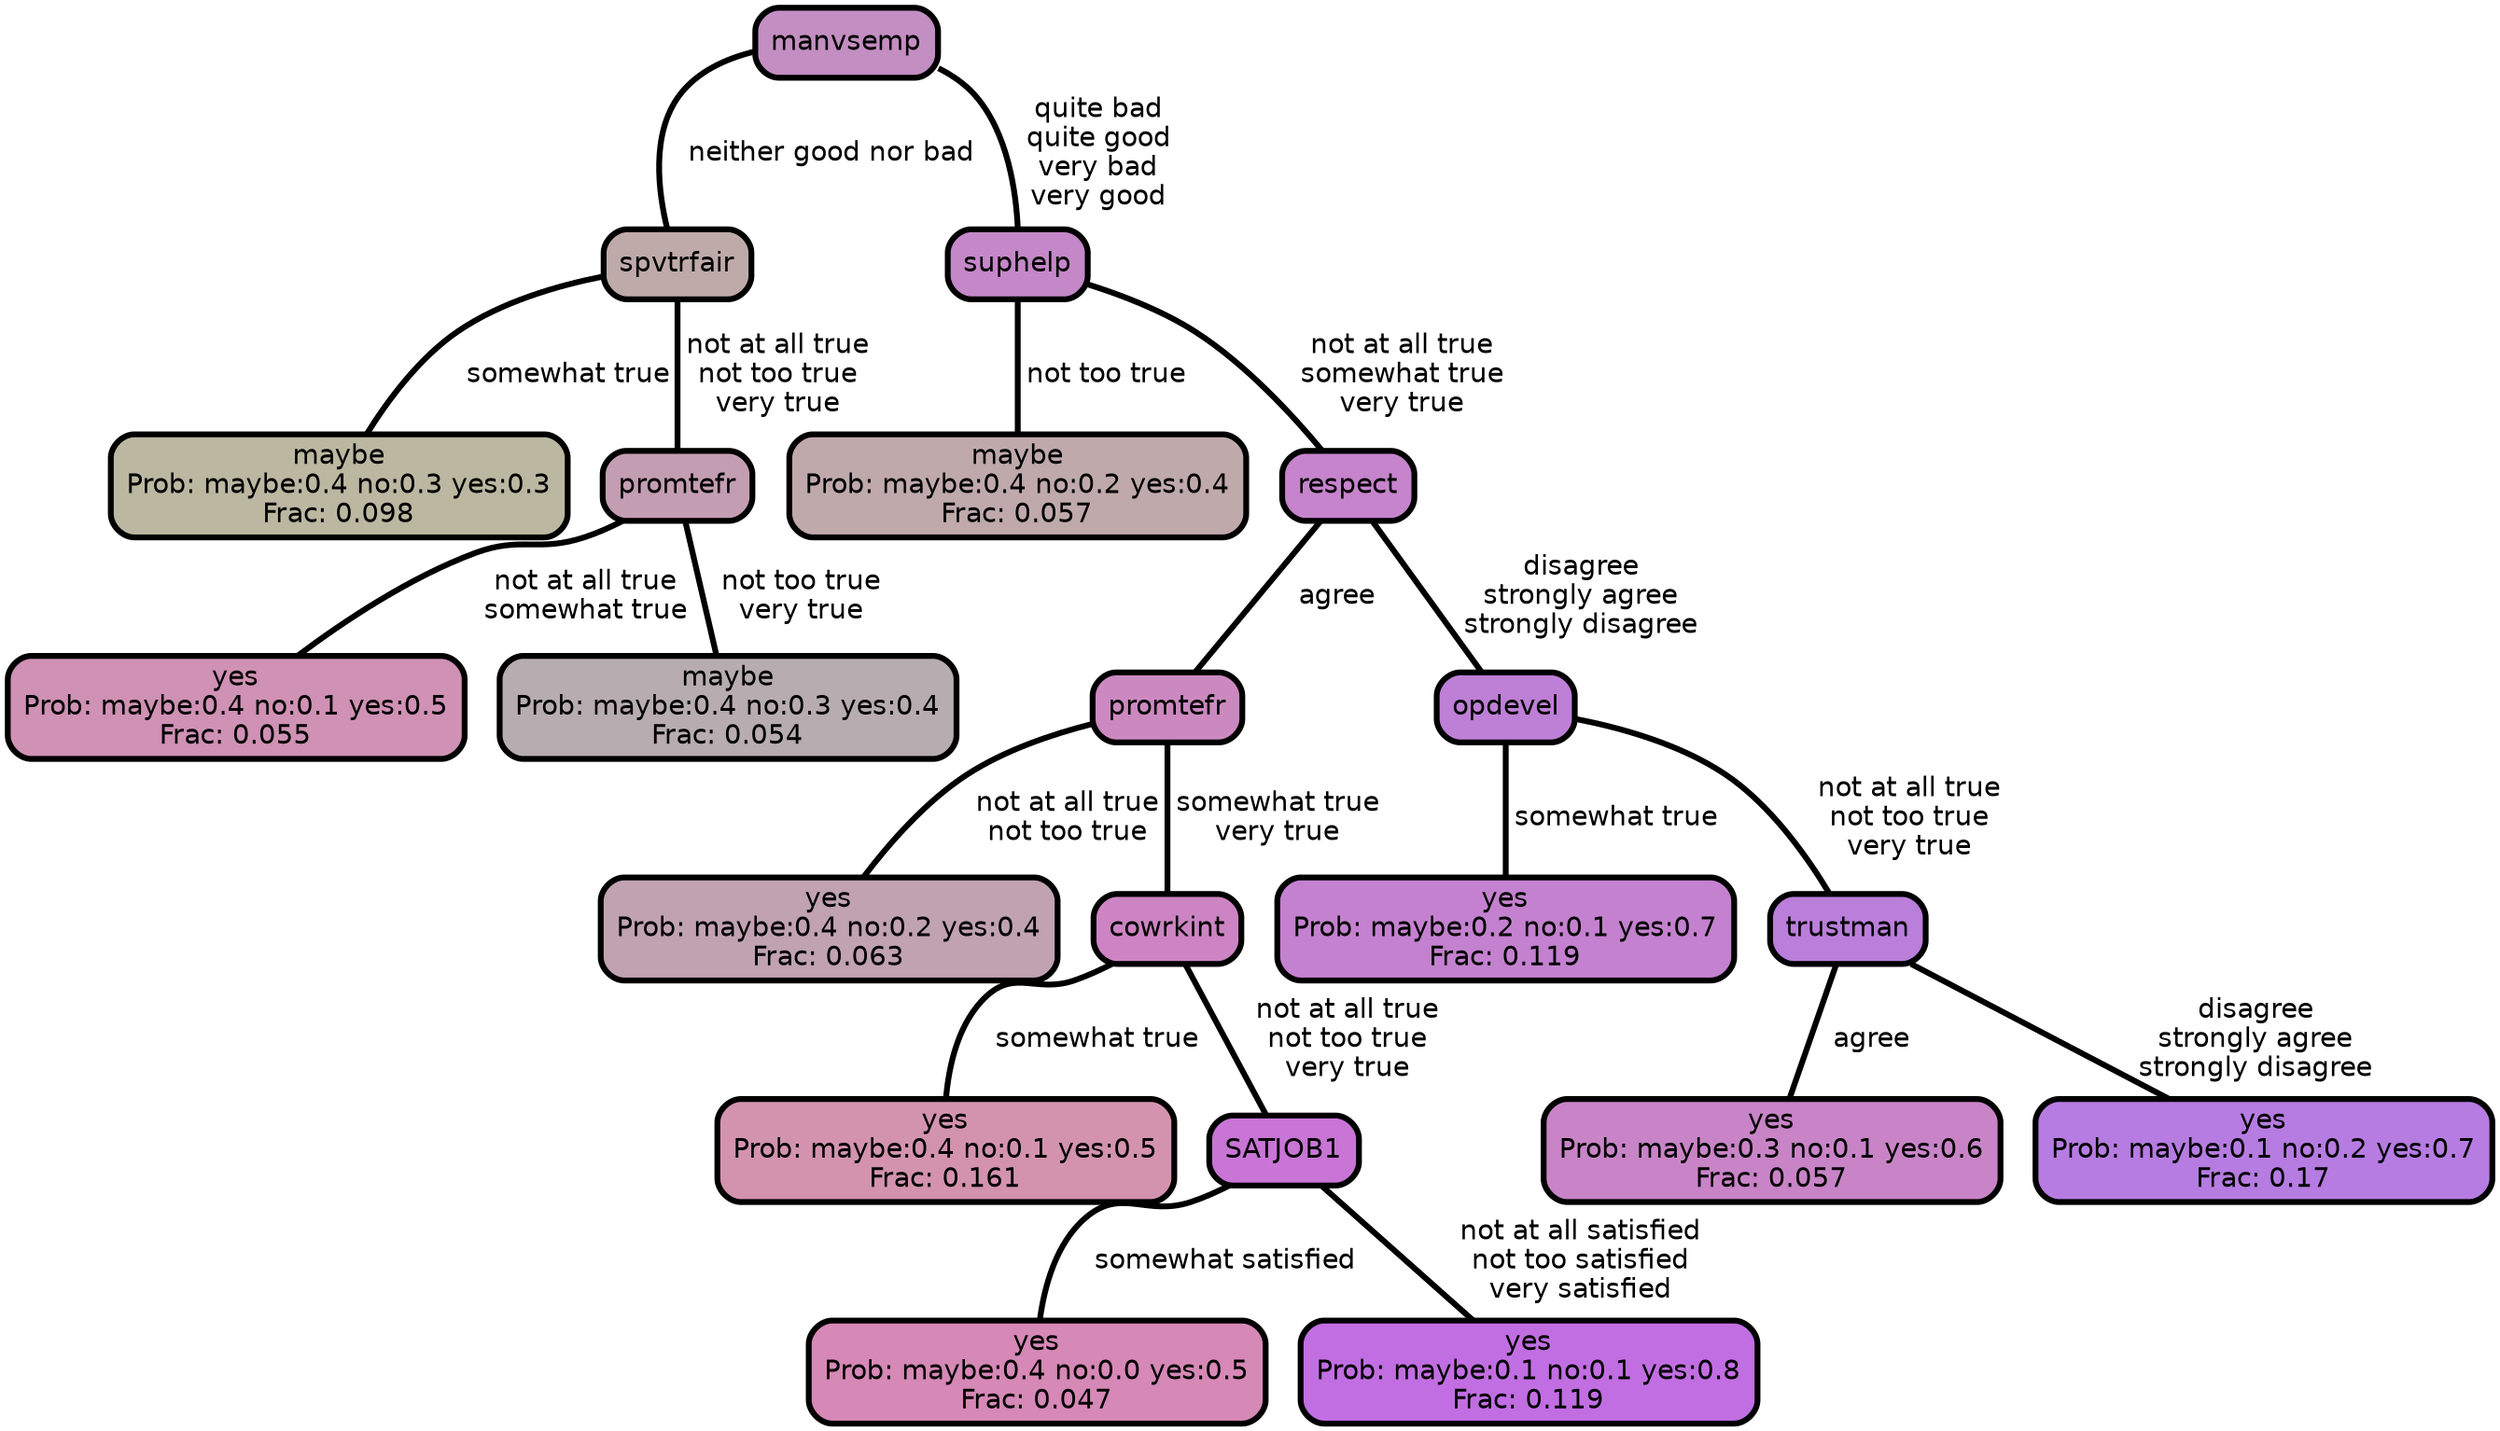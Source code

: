 graph Tree {
node [shape=box, style="filled, rounded",color="black",penwidth="3",fontcolor="black",                 fontname=helvetica] ;
graph [ranksep="0 equally", splines=straight,                 bgcolor=transparent, dpi=200] ;
edge [fontname=helvetica, color=black] ;
0 [label="maybe
Prob: maybe:0.4 no:0.3 yes:0.3
Frac: 0.098", fillcolor="#bbb7a1"] ;
1 [label="spvtrfair", fillcolor="#bfaaaa"] ;
2 [label="yes
Prob: maybe:0.4 no:0.1 yes:0.5
Frac: 0.055", fillcolor="#cf91b4"] ;
3 [label="promtefr", fillcolor="#c39eb2"] ;
4 [label="maybe
Prob: maybe:0.4 no:0.3 yes:0.4
Frac: 0.054", fillcolor="#b7acb0"] ;
5 [label="manvsemp", fillcolor="#c38ec2"] ;
6 [label="maybe
Prob: maybe:0.4 no:0.2 yes:0.4
Frac: 0.057", fillcolor="#bfa9ab"] ;
7 [label="suphelp", fillcolor="#c487c8"] ;
8 [label="yes
Prob: maybe:0.4 no:0.2 yes:0.4
Frac: 0.063", fillcolor="#c0a2b1"] ;
9 [label="promtefr", fillcolor="#cb89c0"] ;
10 [label="yes
Prob: maybe:0.4 no:0.1 yes:0.5
Frac: 0.161", fillcolor="#d393ae"] ;
11 [label="cowrkint", fillcolor="#cd84c2"] ;
12 [label="yes
Prob: maybe:0.4 no:0.0 yes:0.5
Frac: 0.047", fillcolor="#d688b6"] ;
13 [label="SATJOB1", fillcolor="#c875d6"] ;
14 [label="yes
Prob: maybe:0.1 no:0.1 yes:0.8
Frac: 0.119", fillcolor="#c26ee3"] ;
15 [label="respect", fillcolor="#c584cb"] ;
16 [label="yes
Prob: maybe:0.2 no:0.1 yes:0.7
Frac: 0.119", fillcolor="#c481cf"] ;
17 [label="opdevel", fillcolor="#be7fd7"] ;
18 [label="yes
Prob: maybe:0.3 no:0.1 yes:0.6
Frac: 0.057", fillcolor="#c884c7"] ;
19 [label="trustman", fillcolor="#ba7edb"] ;
20 [label="yes
Prob: maybe:0.1 no:0.2 yes:0.7
Frac: 0.17", fillcolor="#b67ce2"] ;
1 -- 0 [label=" somewhat true",penwidth=3] ;
1 -- 3 [label=" not at all true\n not too true\n very true",penwidth=3] ;
3 -- 2 [label=" not at all true\n somewhat true",penwidth=3] ;
3 -- 4 [label=" not too true\n very true",penwidth=3] ;
5 -- 1 [label=" neither good nor bad",penwidth=3] ;
5 -- 7 [label=" quite bad\n quite good\n very bad\n very good",penwidth=3] ;
7 -- 6 [label=" not too true",penwidth=3] ;
7 -- 15 [label=" not at all true\n somewhat true\n very true",penwidth=3] ;
9 -- 8 [label=" not at all true\n not too true",penwidth=3] ;
9 -- 11 [label=" somewhat true\n very true",penwidth=3] ;
11 -- 10 [label=" somewhat true",penwidth=3] ;
11 -- 13 [label=" not at all true\n not too true\n very true",penwidth=3] ;
13 -- 12 [label=" somewhat satisfied",penwidth=3] ;
13 -- 14 [label=" not at all satisfied\n not too satisfied\n very satisfied",penwidth=3] ;
15 -- 9 [label=" agree",penwidth=3] ;
15 -- 17 [label=" disagree\n strongly agree\n strongly disagree",penwidth=3] ;
17 -- 16 [label=" somewhat true",penwidth=3] ;
17 -- 19 [label=" not at all true\n not too true\n very true",penwidth=3] ;
19 -- 18 [label=" agree",penwidth=3] ;
19 -- 20 [label=" disagree\n strongly agree\n strongly disagree",penwidth=3] ;
{rank = same;}}